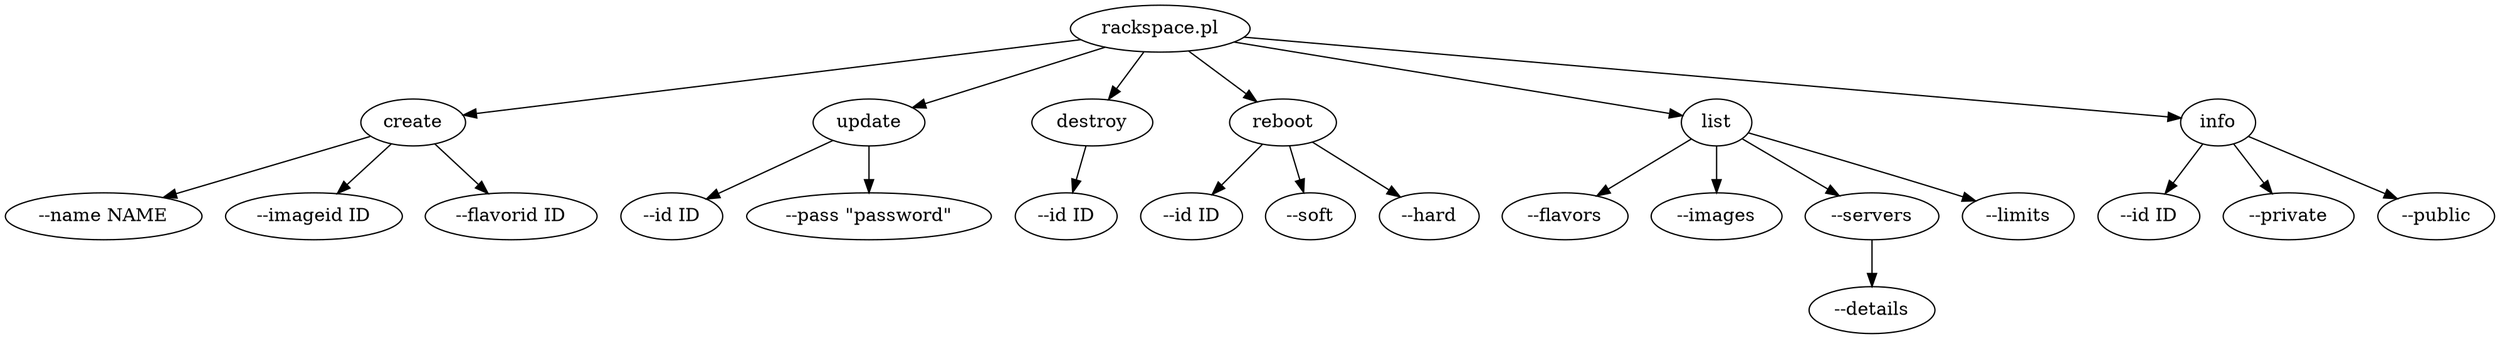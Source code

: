 digraph G {

  // rackspace COMMANDs:
  "rackspace.pl" -> "cmd_create";
  "rackspace.pl" -> "cmd_update";
  "rackspace.pl" -> "cmd_destroy";
  "rackspace.pl" -> "cmd_reboot";
  "rackspace.pl" -> "cmd_list";
  "rackspace.pl" -> "cmd_info";

  // rackspace REBOOT --opts
  "cmd_reboot" -> "cmd_reboot_opt_id";
  "cmd_reboot" -> "cmd_reboot_opt_soft";
  "cmd_reboot" -> "cmd_reboot_opt_hard";

  // rackspace DESTROY --opts
  "cmd_destroy" -> "cmd_destroy_opt_id";

  // rackspace CREATE --opts
  "cmd_create" -> "cmd_create_opt_name";
  "cmd_create" -> "cmd_create_opt_imageid";
  "cmd_create" -> "cmd_create_opt_flavorid";

  // rackspace UPDATE --opts
  "cmd_update" -> "cmd_update_opt_id";
  "cmd_update" -> "cmd_update_opt_adminpass";

  // rackspace LIST --opts
  "cmd_list" -> "cmd_list_flavors";
  "cmd_list" -> "cmd_list_images";
  "cmd_list" -> "cmd_list_servers";
  "cmd_list" -> "cmd_list_limits";
  "cmd_list_servers" -> "cmd_list_servers_opt_details";

  // rackspace INFO --opts
  "cmd_info" -> "cmd_info_id";
  "cmd_info" -> "cmd_info_private";
  "cmd_info" -> "cmd_info_public";

  cmd_create [label="create"];
  cmd_update [label="update"];
  cmd_destroy [label="destroy"];
  cmd_reboot [label="reboot"];
  cmd_list [label="list"];
  cmd_info [label="info"];

  cmd_destroy_opt_id [label="--id ID"];

  cmd_reboot_opt_id [label="--id ID"];
  cmd_reboot_opt_soft [label="--soft"];
  cmd_reboot_opt_hard [label="--hard"];

  cmd_create_opt_name [label="--name NAME"];
  cmd_create_opt_imageid [label="--imageid ID"];
  cmd_create_opt_flavorid [label="--flavorid ID"];

  cmd_update_opt_id [label="--id ID"];
  cmd_update_opt_adminpass [label="--pass \"password\""];

  cmd_list_flavors [label="--flavors"];
  cmd_list_images [label="--images"];
  cmd_list_servers [label="--servers"];
  cmd_list_limits [label="--limits"];
  cmd_list_servers_opt_details [label="--details"];

  cmd_info_id [label="--id ID"];
  cmd_info_private [label="--private"];
  cmd_info_public [label="--public"];

}
